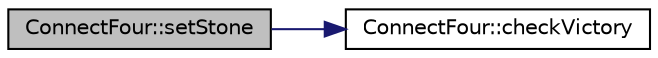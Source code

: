digraph "ConnectFour::setStone"
{
  edge [fontname="Helvetica",fontsize="10",labelfontname="Helvetica",labelfontsize="10"];
  node [fontname="Helvetica",fontsize="10",shape=record];
  rankdir="LR";
  Node1 [label="ConnectFour::setStone",height=0.2,width=0.4,color="black", fillcolor="grey75", style="filled" fontcolor="black"];
  Node1 -> Node2 [color="midnightblue",fontsize="10",style="solid",fontname="Helvetica"];
  Node2 [label="ConnectFour::checkVictory",height=0.2,width=0.4,color="black", fillcolor="white", style="filled",URL="$class_connect_four.html#a38f2e53360ddd8b3152e6583705a1b8a",tooltip="Verschiebt einen Punkt entlang der Linien (diagonal, senkrecht, horizontal) und summiert die Spielerc..."];
}
